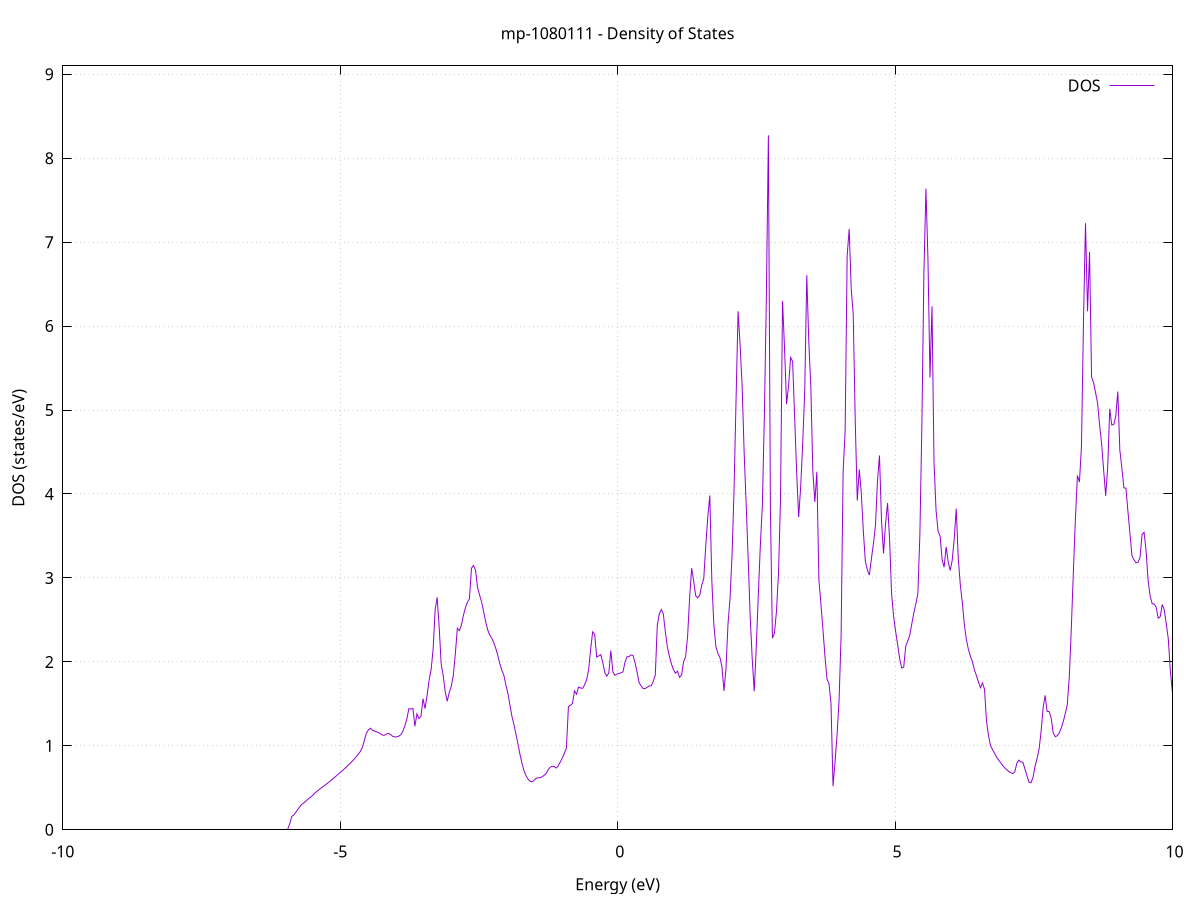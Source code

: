 set title 'mp-1080111 - Density of States'
set xlabel 'Energy (eV)'
set ylabel 'DOS (states/eV)'
set grid
set xrange [-10:10]
set yrange [0:9.100]
set xzeroaxis lt -1
set terminal png size 800,600
set output 'mp-1080111_dos_gnuplot.png'
plot '-' using 1:2 with lines title 'DOS'
-32.011400 0.000000
-31.975000 0.000000
-31.938600 0.000000
-31.902200 0.000000
-31.865800 0.000000
-31.829400 0.000000
-31.793000 0.000000
-31.756600 0.000000
-31.720200 0.000000
-31.683800 0.000000
-31.647300 0.000000
-31.610900 0.000000
-31.574500 0.000000
-31.538100 0.000000
-31.501700 0.000000
-31.465300 0.000000
-31.428900 0.000000
-31.392500 0.000000
-31.356100 0.000000
-31.319700 0.000000
-31.283300 0.000000
-31.246900 0.000000
-31.210500 0.000000
-31.174100 0.000000
-31.137700 0.000000
-31.101300 0.000000
-31.064900 0.000000
-31.028500 0.000000
-30.992100 0.000000
-30.955700 0.000000
-30.919300 0.000000
-30.882900 0.000000
-30.846500 0.000000
-30.810100 0.000000
-30.773700 0.000000
-30.737300 0.000000
-30.700900 0.000000
-30.664500 0.000000
-30.628100 0.000000
-30.591700 0.000000
-30.555300 0.000000
-30.518900 0.000000
-30.482500 0.000000
-30.446100 0.000000
-30.409700 0.000000
-30.373300 0.000000
-30.336800 0.000000
-30.300400 0.000000
-30.264000 0.000000
-30.227600 0.000000
-30.191200 0.000000
-30.154800 0.000000
-30.118400 0.000000
-30.082000 0.000000
-30.045600 0.000000
-30.009200 0.000000
-29.972800 0.000000
-29.936400 0.000000
-29.900000 0.000000
-29.863600 0.000000
-29.827200 0.000000
-29.790800 0.000000
-29.754400 0.000000
-29.718000 0.000000
-29.681600 0.000000
-29.645200 0.000000
-29.608800 0.000000
-29.572400 0.000000
-29.536000 0.000000
-29.499600 0.000000
-29.463200 0.000000
-29.426800 0.000000
-29.390400 0.000000
-29.354000 0.000000
-29.317600 0.000000
-29.281200 0.000000
-29.244800 0.000000
-29.208400 0.000000
-29.172000 0.000000
-29.135600 0.000000
-29.099200 0.000000
-29.062800 0.000000
-29.026400 0.000000
-28.989900 0.000000
-28.953500 0.000000
-28.917100 0.000000
-28.880700 0.000000
-28.844300 0.000000
-28.807900 0.000000
-28.771500 0.000000
-28.735100 0.000000
-28.698700 4.460700
-28.662300 36.982100
-28.625900 16.250400
-28.589500 0.000000
-28.553100 0.000000
-28.516700 0.000000
-28.480300 23.147600
-28.443900 67.668000
-28.407500 16.405400
-28.371100 25.901400
-28.334700 9.137800
-28.298300 0.000000
-28.261900 9.564100
-28.225500 26.684100
-28.189100 16.002500
-28.152700 33.105100
-28.116300 0.000000
-28.079900 0.000000
-28.043500 0.000000
-28.007100 0.000000
-27.970700 0.000000
-27.934300 0.000000
-27.897900 0.000000
-27.861500 0.000000
-27.825100 0.000000
-27.788700 0.000000
-27.752300 0.000000
-27.715900 0.000000
-27.679400 0.000000
-27.643000 0.000000
-27.606600 0.000000
-27.570200 0.000000
-27.533800 0.000000
-27.497400 0.000000
-27.461000 0.000000
-27.424600 0.000000
-27.388200 0.000000
-27.351800 0.000000
-27.315400 0.000000
-27.279000 0.000000
-27.242600 0.000000
-27.206200 0.000000
-27.169800 0.000000
-27.133400 0.000000
-27.097000 0.000000
-27.060600 0.000000
-27.024200 0.000000
-26.987800 0.000000
-26.951400 0.000000
-26.915000 0.000000
-26.878600 0.000000
-26.842200 0.000000
-26.805800 0.000000
-26.769400 0.000000
-26.733000 0.000000
-26.696600 0.000000
-26.660200 0.000000
-26.623800 0.000000
-26.587400 0.000000
-26.551000 0.000000
-26.514600 0.000000
-26.478200 0.000000
-26.441800 0.000000
-26.405400 0.000000
-26.369000 0.000000
-26.332500 0.000000
-26.296100 0.000000
-26.259700 0.000000
-26.223300 0.000000
-26.186900 0.000000
-26.150500 0.000000
-26.114100 0.000000
-26.077700 0.000000
-26.041300 0.000000
-26.004900 0.000000
-25.968500 0.000000
-25.932100 0.000000
-25.895700 0.000000
-25.859300 0.000000
-25.822900 0.000000
-25.786500 0.000000
-25.750100 0.000000
-25.713700 0.000000
-25.677300 0.000000
-25.640900 0.000000
-25.604500 0.000000
-25.568100 0.000000
-25.531700 0.000000
-25.495300 0.000000
-25.458900 0.000000
-25.422500 0.000000
-25.386100 0.000000
-25.349700 0.000000
-25.313300 0.000000
-25.276900 0.000000
-25.240500 0.000000
-25.204100 0.000000
-25.167700 0.000000
-25.131300 0.000000
-25.094900 0.000000
-25.058500 0.000000
-25.022000 0.000000
-24.985600 0.000000
-24.949200 0.000000
-24.912800 0.000000
-24.876400 0.000000
-24.840000 0.000000
-24.803600 0.000000
-24.767200 0.000000
-24.730800 0.000000
-24.694400 0.000000
-24.658000 0.000000
-24.621600 0.000000
-24.585200 0.000000
-24.548800 0.000000
-24.512400 0.000000
-24.476000 0.000000
-24.439600 0.000000
-24.403200 0.000000
-24.366800 0.000000
-24.330400 0.000000
-24.294000 0.000000
-24.257600 0.000000
-24.221200 0.000000
-24.184800 0.000000
-24.148400 0.000000
-24.112000 0.000000
-24.075600 0.000000
-24.039200 0.000000
-24.002800 0.000000
-23.966400 0.000000
-23.930000 0.000000
-23.893600 0.000000
-23.857200 0.000000
-23.820800 0.000000
-23.784400 0.000000
-23.748000 0.000000
-23.711500 0.000000
-23.675100 0.000000
-23.638700 0.000000
-23.602300 0.000000
-23.565900 0.000000
-23.529500 0.000000
-23.493100 0.000000
-23.456700 0.000000
-23.420300 0.000000
-23.383900 0.000000
-23.347500 0.000000
-23.311100 0.000000
-23.274700 0.000000
-23.238300 0.000000
-23.201900 0.000000
-23.165500 0.000000
-23.129100 0.000000
-23.092700 0.000000
-23.056300 0.000000
-23.019900 0.000000
-22.983500 0.000000
-22.947100 0.000000
-22.910700 0.000000
-22.874300 0.000000
-22.837900 0.000000
-22.801500 0.000000
-22.765100 0.000000
-22.728700 0.000000
-22.692300 0.000000
-22.655900 0.000000
-22.619500 0.000000
-22.583100 0.000000
-22.546700 0.000000
-22.510300 0.000000
-22.473900 0.000000
-22.437500 0.000000
-22.401100 0.000000
-22.364600 0.000000
-22.328200 0.000000
-22.291800 0.000000
-22.255400 0.000000
-22.219000 0.000000
-22.182600 0.000000
-22.146200 0.000000
-22.109800 0.000000
-22.073400 0.000000
-22.037000 0.000000
-22.000600 0.000000
-21.964200 0.000000
-21.927800 0.000000
-21.891400 0.000000
-21.855000 0.000000
-21.818600 0.000000
-21.782200 0.000000
-21.745800 0.000000
-21.709400 0.000000
-21.673000 0.000000
-21.636600 0.000000
-21.600200 0.000000
-21.563800 0.000000
-21.527400 0.000000
-21.491000 0.000000
-21.454600 0.000000
-21.418200 0.000000
-21.381800 0.000000
-21.345400 0.000000
-21.309000 0.000000
-21.272600 0.000000
-21.236200 0.000000
-21.199800 0.000000
-21.163400 0.000000
-21.127000 0.000000
-21.090600 0.000000
-21.054100 0.000000
-21.017700 0.000000
-20.981300 0.000000
-20.944900 0.000000
-20.908500 0.000000
-20.872100 0.000000
-20.835700 0.000000
-20.799300 0.000000
-20.762900 0.000000
-20.726500 0.000000
-20.690100 0.000000
-20.653700 0.000000
-20.617300 0.000000
-20.580900 0.000000
-20.544500 0.000000
-20.508100 0.000000
-20.471700 0.000000
-20.435300 0.000000
-20.398900 0.000000
-20.362500 0.000000
-20.326100 0.000000
-20.289700 0.000000
-20.253300 0.000000
-20.216900 0.000000
-20.180500 0.000000
-20.144100 0.000000
-20.107700 0.000000
-20.071300 0.000000
-20.034900 0.000000
-19.998500 0.000000
-19.962100 0.000000
-19.925700 0.000000
-19.889300 0.000000
-19.852900 0.000000
-19.816500 0.000000
-19.780100 0.000000
-19.743700 0.000000
-19.707200 0.000000
-19.670800 0.000000
-19.634400 0.000000
-19.598000 0.000000
-19.561600 0.000000
-19.525200 0.000000
-19.488800 0.000000
-19.452400 0.000000
-19.416000 0.000000
-19.379600 0.000000
-19.343200 0.000000
-19.306800 0.000000
-19.270400 0.000000
-19.234000 0.000000
-19.197600 0.000000
-19.161200 0.000000
-19.124800 0.000000
-19.088400 0.000000
-19.052000 0.000000
-19.015600 0.000000
-18.979200 0.000000
-18.942800 0.000000
-18.906400 0.000000
-18.870000 0.000000
-18.833600 0.000000
-18.797200 0.000000
-18.760800 0.000000
-18.724400 0.000000
-18.688000 0.000000
-18.651600 0.000000
-18.615200 0.000000
-18.578800 0.000000
-18.542400 0.000000
-18.506000 0.000000
-18.469600 0.000000
-18.433200 0.000000
-18.396700 0.000000
-18.360300 0.000000
-18.323900 0.000000
-18.287500 0.000000
-18.251100 0.000000
-18.214700 0.000000
-18.178300 0.000000
-18.141900 0.000000
-18.105500 0.000000
-18.069100 0.000000
-18.032700 0.000000
-17.996300 0.000000
-17.959900 0.000000
-17.923500 0.000000
-17.887100 0.000000
-17.850700 0.000000
-17.814300 0.000000
-17.777900 0.000000
-17.741500 0.000000
-17.705100 0.000000
-17.668700 0.000000
-17.632300 0.000000
-17.595900 0.000000
-17.559500 0.000000
-17.523100 0.000000
-17.486700 0.000000
-17.450300 0.000000
-17.413900 0.000000
-17.377500 0.000000
-17.341100 0.000000
-17.304700 0.000000
-17.268300 0.000000
-17.231900 0.000000
-17.195500 0.000000
-17.159100 0.000000
-17.122700 0.000000
-17.086300 0.000000
-17.049800 0.000000
-17.013400 0.000000
-16.977000 0.000000
-16.940600 0.000000
-16.904200 0.000000
-16.867800 0.000000
-16.831400 0.000000
-16.795000 0.000000
-16.758600 0.000000
-16.722200 0.000000
-16.685800 0.000000
-16.649400 0.000000
-16.613000 0.000000
-16.576600 0.000000
-16.540200 0.000000
-16.503800 0.000000
-16.467400 0.000000
-16.431000 0.000000
-16.394600 0.000000
-16.358200 0.000000
-16.321800 0.000000
-16.285400 0.000000
-16.249000 0.000000
-16.212600 0.000000
-16.176200 0.000000
-16.139800 0.000000
-16.103400 0.000000
-16.067000 0.000000
-16.030600 0.000000
-15.994200 0.000000
-15.957800 0.000000
-15.921400 0.000000
-15.885000 0.000000
-15.848600 0.000000
-15.812200 0.000000
-15.775800 0.000000
-15.739300 0.000000
-15.702900 0.000000
-15.666500 0.000000
-15.630100 0.000000
-15.593700 0.000000
-15.557300 0.000000
-15.520900 0.000000
-15.484500 0.000000
-15.448100 0.000000
-15.411700 0.000000
-15.375300 0.000000
-15.338900 0.000000
-15.302500 0.000000
-15.266100 0.000000
-15.229700 0.000000
-15.193300 0.000000
-15.156900 0.000000
-15.120500 0.000000
-15.084100 0.000000
-15.047700 0.000000
-15.011300 0.000000
-14.974900 0.000000
-14.938500 0.000000
-14.902100 0.000000
-14.865700 0.000000
-14.829300 0.000000
-14.792900 0.000000
-14.756500 0.000000
-14.720100 0.000000
-14.683700 0.000000
-14.647300 0.000000
-14.610900 0.000000
-14.574500 0.000000
-14.538100 0.000000
-14.501700 0.000000
-14.465300 0.000000
-14.428800 0.000000
-14.392400 0.000000
-14.356000 0.000000
-14.319600 0.000000
-14.283200 0.000000
-14.246800 0.000000
-14.210400 0.000000
-14.174000 0.000000
-14.137600 0.000000
-14.101200 0.000000
-14.064800 0.000000
-14.028400 0.000000
-13.992000 0.000000
-13.955600 0.000000
-13.919200 0.000000
-13.882800 0.000000
-13.846400 0.000000
-13.810000 0.000000
-13.773600 0.000000
-13.737200 0.000000
-13.700800 0.000000
-13.664400 0.000000
-13.628000 0.000000
-13.591600 0.000000
-13.555200 0.000000
-13.518800 0.000000
-13.482400 0.000000
-13.446000 0.000000
-13.409600 0.000000
-13.373200 0.000000
-13.336800 0.000000
-13.300400 0.000000
-13.264000 0.000000
-13.227600 0.000000
-13.191200 0.000000
-13.154800 0.000000
-13.118400 0.000000
-13.081900 0.000000
-13.045500 0.000000
-13.009100 0.000000
-12.972700 0.000000
-12.936300 0.000000
-12.899900 0.000000
-12.863500 0.000000
-12.827100 0.000000
-12.790700 0.000000
-12.754300 0.000000
-12.717900 0.000000
-12.681500 0.000000
-12.645100 0.000000
-12.608700 0.000000
-12.572300 0.000000
-12.535900 0.000000
-12.499500 0.000000
-12.463100 0.000000
-12.426700 0.000000
-12.390300 0.000000
-12.353900 0.000000
-12.317500 0.000000
-12.281100 0.000000
-12.244700 0.000000
-12.208300 0.000000
-12.171900 0.000000
-12.135500 0.000000
-12.099100 0.000000
-12.062700 0.000000
-12.026300 0.000000
-11.989900 0.000000
-11.953500 0.000000
-11.917100 0.000000
-11.880700 0.000000
-11.844300 0.000000
-11.807900 0.000000
-11.771400 0.000000
-11.735000 0.000000
-11.698600 0.000000
-11.662200 0.000000
-11.625800 0.000000
-11.589400 0.000000
-11.553000 0.000000
-11.516600 0.000000
-11.480200 0.000000
-11.443800 0.000000
-11.407400 0.000000
-11.371000 0.000000
-11.334600 0.000000
-11.298200 0.000000
-11.261800 0.000000
-11.225400 0.000000
-11.189000 0.000000
-11.152600 0.000000
-11.116200 0.000000
-11.079800 0.000000
-11.043400 0.000000
-11.007000 0.000000
-10.970600 0.000000
-10.934200 0.000000
-10.897800 0.000000
-10.861400 0.000000
-10.825000 0.000000
-10.788600 0.000000
-10.752200 0.000000
-10.715800 0.000000
-10.679400 0.000000
-10.643000 0.000000
-10.606600 0.000000
-10.570200 0.000000
-10.533800 0.000000
-10.497400 0.000000
-10.461000 0.000000
-10.424500 0.000000
-10.388100 0.000000
-10.351700 0.000000
-10.315300 0.000000
-10.278900 0.000000
-10.242500 0.000000
-10.206100 0.000000
-10.169700 0.000000
-10.133300 0.000000
-10.096900 0.000000
-10.060500 0.000000
-10.024100 0.000000
-9.987700 0.000000
-9.951300 0.000000
-9.914900 0.000000
-9.878500 0.000000
-9.842100 0.000000
-9.805700 0.000000
-9.769300 0.000000
-9.732900 0.000000
-9.696500 0.000000
-9.660100 0.000000
-9.623700 0.000000
-9.587300 0.000000
-9.550900 0.000000
-9.514500 0.000000
-9.478100 0.000000
-9.441700 0.000000
-9.405300 0.000000
-9.368900 0.000000
-9.332500 0.000000
-9.296100 0.000000
-9.259700 0.000000
-9.223300 0.000000
-9.186900 0.000000
-9.150500 0.000000
-9.114000 0.000000
-9.077600 0.000000
-9.041200 0.000000
-9.004800 0.000000
-8.968400 0.000000
-8.932000 0.000000
-8.895600 0.000000
-8.859200 0.000000
-8.822800 0.000000
-8.786400 0.000000
-8.750000 0.000000
-8.713600 0.000000
-8.677200 0.000000
-8.640800 0.000000
-8.604400 0.000000
-8.568000 0.000000
-8.531600 0.000000
-8.495200 0.000000
-8.458800 0.000000
-8.422400 0.000000
-8.386000 0.000000
-8.349600 0.000000
-8.313200 0.000000
-8.276800 0.000000
-8.240400 0.000000
-8.204000 0.000000
-8.167600 0.000000
-8.131200 0.000000
-8.094800 0.000000
-8.058400 0.000000
-8.022000 0.000000
-7.985600 0.000000
-7.949200 0.000000
-7.912800 0.000000
-7.876400 0.000000
-7.840000 0.000000
-7.803600 0.000000
-7.767100 0.000000
-7.730700 0.000000
-7.694300 0.000000
-7.657900 0.000000
-7.621500 0.000000
-7.585100 0.000000
-7.548700 0.000000
-7.512300 0.000000
-7.475900 0.000000
-7.439500 0.000000
-7.403100 0.000000
-7.366700 0.000000
-7.330300 0.000000
-7.293900 0.000000
-7.257500 0.000000
-7.221100 0.000000
-7.184700 0.000000
-7.148300 0.000000
-7.111900 0.000000
-7.075500 0.000000
-7.039100 0.000000
-7.002700 0.000000
-6.966300 0.000000
-6.929900 0.000000
-6.893500 0.000000
-6.857100 0.000000
-6.820700 0.000000
-6.784300 0.000000
-6.747900 0.000000
-6.711500 0.000000
-6.675100 0.000000
-6.638700 0.000000
-6.602300 0.000000
-6.565900 0.000000
-6.529500 0.000000
-6.493100 0.000000
-6.456600 0.000000
-6.420200 0.000000
-6.383800 0.000000
-6.347400 0.000000
-6.311000 0.000000
-6.274600 0.000000
-6.238200 0.000000
-6.201800 0.000000
-6.165400 0.000000
-6.129000 0.000000
-6.092600 0.000000
-6.056200 0.000000
-6.019800 0.000000
-5.983400 0.000000
-5.947000 0.005300
-5.910600 0.070600
-5.874200 0.157400
-5.837800 0.175100
-5.801400 0.208000
-5.765000 0.241800
-5.728600 0.273400
-5.692200 0.304500
-5.655800 0.319500
-5.619400 0.342000
-5.583000 0.363800
-5.546600 0.381000
-5.510200 0.402000
-5.473800 0.424500
-5.437400 0.447800
-5.401000 0.469200
-5.364600 0.486700
-5.328200 0.505500
-5.291800 0.523600
-5.255400 0.541000
-5.219000 0.559500
-5.182600 0.579100
-5.146100 0.599000
-5.109700 0.619300
-5.073300 0.640200
-5.036900 0.661500
-5.000500 0.682500
-4.964100 0.703600
-4.927700 0.724800
-4.891300 0.746800
-4.854900 0.769400
-4.818500 0.792800
-4.782100 0.818000
-4.745700 0.844500
-4.709300 0.872300
-4.672900 0.901300
-4.636500 0.934500
-4.600100 0.982400
-4.563700 1.068500
-4.527300 1.151600
-4.490900 1.190200
-4.454500 1.210300
-4.418100 1.184300
-4.381700 1.175900
-4.345300 1.166600
-4.308900 1.157400
-4.272500 1.143700
-4.236100 1.126200
-4.199700 1.127200
-4.163300 1.140900
-4.126900 1.148500
-4.090500 1.134600
-4.054100 1.113100
-4.017700 1.105400
-3.981300 1.106700
-3.944900 1.115500
-3.908500 1.132400
-3.872100 1.173700
-3.835700 1.235600
-3.799200 1.321600
-3.762800 1.442400
-3.726400 1.438900
-3.690000 1.445800
-3.653600 1.233800
-3.617200 1.380900
-3.580800 1.325100
-3.544400 1.352000
-3.508000 1.562000
-3.471600 1.443900
-3.435200 1.596900
-3.398800 1.778200
-3.362400 1.906300
-3.326000 2.146700
-3.289600 2.618400
-3.253200 2.769200
-3.216800 2.415900
-3.180400 1.975000
-3.144000 1.837800
-3.107600 1.643600
-3.071200 1.530900
-3.034800 1.636600
-2.998400 1.710700
-2.962000 1.838800
-2.925600 2.092300
-2.889200 2.400200
-2.852800 2.372100
-2.816400 2.436900
-2.780000 2.554700
-2.743600 2.645400
-2.707200 2.711500
-2.670800 2.753800
-2.634400 3.115800
-2.598000 3.148600
-2.561600 3.093400
-2.525200 2.886900
-2.488700 2.796500
-2.452300 2.717000
-2.415900 2.599700
-2.379500 2.481900
-2.343100 2.383700
-2.306700 2.319800
-2.270300 2.284100
-2.233900 2.232200
-2.197500 2.163200
-2.161100 2.078600
-2.124700 1.984000
-2.088300 1.899500
-2.051900 1.844900
-2.015500 1.727300
-1.979100 1.629200
-1.942700 1.490200
-1.906300 1.354600
-1.869900 1.256900
-1.833500 1.141300
-1.797100 1.023800
-1.760700 0.899900
-1.724300 0.791500
-1.687900 0.703300
-1.651500 0.644400
-1.615100 0.603700
-1.578700 0.577200
-1.542300 0.572000
-1.505900 0.587900
-1.469500 0.613500
-1.433100 0.619700
-1.396700 0.621100
-1.360300 0.631600
-1.323900 0.648700
-1.287500 0.672500
-1.251100 0.717000
-1.214700 0.746400
-1.178300 0.756800
-1.141800 0.752500
-1.105400 0.735500
-1.069000 0.764600
-1.032600 0.809200
-0.996200 0.857600
-0.959800 0.913700
-0.923400 0.974000
-0.887000 1.466300
-0.850600 1.483000
-0.814200 1.504900
-0.777800 1.654600
-0.741400 1.614700
-0.705000 1.699900
-0.668600 1.689300
-0.632200 1.684700
-0.595800 1.725900
-0.559400 1.788100
-0.523000 1.906000
-0.486600 2.151000
-0.450200 2.358100
-0.413800 2.328800
-0.377400 2.056100
-0.341000 2.070900
-0.304600 2.086200
-0.268200 1.994600
-0.231800 1.874300
-0.195400 1.829100
-0.159000 1.871000
-0.122600 2.135100
-0.086200 1.881400
-0.049800 1.839600
-0.013400 1.855700
0.023000 1.862400
0.059400 1.869600
0.095800 1.881000
0.132200 1.996800
0.168700 2.061200
0.205100 2.062600
0.241500 2.082700
0.277900 2.077100
0.314300 1.987900
0.350700 1.876000
0.387100 1.752200
0.423500 1.712100
0.459900 1.681600
0.496300 1.682800
0.532700 1.698000
0.569100 1.713100
0.605500 1.714700
0.641900 1.768000
0.678300 1.840300
0.714700 2.437300
0.751100 2.575000
0.787500 2.624000
0.823900 2.567200
0.860300 2.353500
0.896700 2.175900
0.933100 2.065200
0.969500 1.976100
1.005900 1.906600
1.042300 1.864200
1.078700 1.890000
1.115100 1.816600
1.151500 1.840700
1.187900 2.000900
1.224300 2.061600
1.260700 2.304100
1.297100 2.760000
1.333500 3.116300
1.369900 2.965700
1.406300 2.789200
1.442700 2.762800
1.479100 2.792600
1.515600 2.913700
1.552000 2.993400
1.588400 3.388100
1.624800 3.726100
1.661200 3.982800
1.697600 2.963300
1.734000 2.440800
1.770400 2.184500
1.806800 2.101500
1.843200 2.052600
1.879600 1.943400
1.916000 1.653800
1.952400 1.917700
1.988800 2.448000
2.025200 2.752900
2.061600 3.266600
2.098000 4.053800
2.134400 5.132900
2.170800 6.177000
2.207200 5.772800
2.243600 5.286300
2.280000 4.492700
2.316400 3.878300
2.352800 3.217300
2.389200 2.533400
2.425600 2.031500
2.462000 1.651200
2.498400 2.175600
2.534800 2.787300
2.571200 3.379600
2.607600 3.854500
2.644000 4.915500
2.680400 6.348000
2.716800 8.273000
2.753200 3.822400
2.789600 2.281900
2.826100 2.343000
2.862500 2.603600
2.898900 3.055400
2.935300 3.943900
2.971700 6.300600
3.008100 5.732200
3.044500 5.069700
3.080900 5.291200
3.117300 5.626700
3.153700 5.579100
3.190100 4.910300
3.226500 4.252300
3.262900 3.724900
3.299300 4.089900
3.335700 4.613000
3.372100 5.231700
3.408500 6.607000
3.444900 5.819000
3.481300 5.281100
3.517700 4.277500
3.554100 3.904900
3.590500 4.264400
3.626900 2.979700
3.663300 2.694300
3.699700 2.387800
3.736100 2.071400
3.772500 1.797800
3.808900 1.739500
3.845300 1.506100
3.881700 0.520700
3.918100 0.808900
3.954500 1.130000
3.990900 1.547500
4.027300 2.313500
4.063700 4.267800
4.100100 4.751300
4.136600 6.838800
4.173000 7.157200
4.209400 6.441500
4.245800 6.148600
4.282200 4.867000
4.318600 3.922500
4.355000 4.292900
4.391400 4.010400
4.427800 3.559200
4.464200 3.200400
4.500600 3.093000
4.537000 3.034500
4.573400 3.228300
4.609800 3.407500
4.646200 3.621400
4.682600 4.152100
4.719000 4.458900
4.755400 3.684100
4.791800 3.290100
4.828200 3.643000
4.864600 3.891700
4.901000 3.461900
4.937400 2.809100
4.973800 2.539300
5.010200 2.362400
5.046600 2.205600
5.083000 2.036100
5.119400 1.927000
5.155800 1.938300
5.192200 2.186500
5.228600 2.248600
5.265000 2.319300
5.301400 2.452500
5.337800 2.583000
5.374200 2.691100
5.410600 2.813300
5.447000 3.511100
5.483500 4.834100
5.519900 6.644300
5.556300 7.637500
5.592700 6.797100
5.629100 5.388100
5.665500 6.235100
5.701900 4.378300
5.738300 3.808400
5.774700 3.555000
5.811100 3.501500
5.847500 3.220700
5.883900 3.127700
5.920300 3.370400
5.956700 3.196100
5.993100 3.088300
6.029500 3.209100
6.065900 3.465000
6.102300 3.826300
6.138700 3.233800
6.175100 2.923900
6.211500 2.709900
6.247900 2.447900
6.284300 2.270100
6.320700 2.150400
6.357100 2.070000
6.393500 2.001200
6.429900 1.907100
6.466300 1.835300
6.502700 1.761900
6.539100 1.692600
6.575500 1.748900
6.611900 1.674500
6.648300 1.293000
6.684700 1.117300
6.721100 1.000800
6.757500 0.954200
6.794000 0.909300
6.830400 0.865500
6.866800 0.830200
6.903200 0.797900
6.939600 0.767100
6.976000 0.738800
7.012400 0.715000
7.048800 0.696000
7.085200 0.680600
7.121600 0.668900
7.158000 0.690200
7.194400 0.791800
7.230800 0.829600
7.267200 0.808800
7.303600 0.804300
7.340000 0.724600
7.376400 0.644600
7.412800 0.569200
7.449200 0.559800
7.485600 0.623500
7.522000 0.754400
7.558400 0.846600
7.594800 0.957400
7.631200 1.167100
7.667600 1.448400
7.704000 1.600500
7.740400 1.410000
7.776800 1.408400
7.813200 1.331300
7.849600 1.153000
7.886000 1.109300
7.922400 1.119500
7.958800 1.152800
7.995200 1.212600
8.031600 1.290000
8.068000 1.385200
8.104400 1.491700
8.140900 1.831400
8.177300 2.414200
8.213700 3.078000
8.250100 3.703100
8.286500 4.220000
8.322900 4.142800
8.359300 4.570500
8.395700 6.059000
8.432100 7.225900
8.468500 6.176900
8.504900 6.884500
8.541300 5.394700
8.577700 5.326100
8.614100 5.205400
8.650500 5.079200
8.686900 4.815600
8.723300 4.594600
8.759700 4.279800
8.796100 3.977800
8.832500 4.321000
8.868900 5.015500
8.905300 4.822100
8.941700 4.828300
8.978100 4.932100
9.014500 5.220100
9.050900 4.521800
9.087300 4.311200
9.123700 4.073500
9.160100 4.069800
9.196500 3.795600
9.232900 3.530200
9.269300 3.264600
9.305700 3.218000
9.342100 3.180500
9.378500 3.186100
9.414900 3.244400
9.451400 3.518000
9.487800 3.543400
9.524200 3.322200
9.560600 2.963700
9.597000 2.789000
9.633400 2.692800
9.669800 2.689600
9.706200 2.648700
9.742600 2.519800
9.779000 2.540100
9.815400 2.683800
9.851800 2.619300
9.888200 2.453300
9.924600 2.272200
9.961000 1.893100
9.997400 1.643600
10.033800 1.484800
10.070200 1.396600
10.106600 1.322900
10.143000 1.263000
10.179400 1.240900
10.215800 1.223900
10.252200 1.152100
10.288600 1.167300
10.325000 1.302100
10.361400 1.423600
10.397800 1.733400
10.434200 2.244600
10.470600 2.442700
10.507000 2.418000
10.543400 2.211900
10.579800 2.028600
10.616200 1.981900
10.652600 1.906900
10.689000 1.814000
10.725400 1.656200
10.761900 1.494300
10.798300 1.411200
10.834700 1.234500
10.871100 1.232300
10.907500 1.198600
10.943900 1.414800
10.980300 1.752400
11.016700 2.111700
11.053100 2.320700
11.089500 2.732100
11.125900 2.797100
11.162300 2.676100
11.198700 2.347100
11.235100 2.367800
11.271500 2.434100
11.307900 2.495500
11.344300 2.549900
11.380700 2.568800
11.417100 3.294000
11.453500 4.896400
11.489900 8.321700
11.526300 4.406000
11.562700 4.041100
11.599100 4.009000
11.635500 3.977300
11.671900 3.778500
11.708300 3.124400
11.744700 2.596000
11.781100 2.335100
11.817500 2.528800
11.853900 3.155400
11.890300 3.923900
11.926700 3.770000
11.963100 3.607800
11.999500 3.128800
12.035900 2.825000
12.072300 2.488700
12.108800 2.197600
12.145200 1.952700
12.181600 1.801500
12.218000 1.686400
12.254400 1.785000
12.290800 1.767600
12.327200 1.759200
12.363600 1.689100
12.400000 1.680100
12.436400 1.705900
12.472800 1.743100
12.509200 1.737900
12.545600 1.712200
12.582000 1.726200
12.618400 1.693500
12.654800 1.583900
12.691200 1.593900
12.727600 1.595200
12.764000 1.585400
12.800400 1.663900
12.836800 1.726900
12.873200 1.856000
12.909600 1.965500
12.946000 2.027100
12.982400 1.967100
13.018800 1.960500
13.055200 2.017800
13.091600 2.037000
13.128000 2.018800
13.164400 1.962300
13.200800 1.955500
13.237200 1.879700
13.273600 1.783900
13.310000 1.744900
13.346400 1.648100
13.382800 1.594500
13.419300 1.654600
13.455700 1.762200
13.492100 1.558600
13.528500 1.466100
13.564900 1.473100
13.601300 1.493200
13.637700 1.506800
13.674100 1.526800
13.710500 1.429100
13.746900 1.610900
13.783300 1.845400
13.819700 2.182700
13.856100 2.643200
13.892500 2.396200
13.928900 2.340400
13.965300 2.228600
14.001700 2.119500
14.038100 2.063800
14.074500 2.099200
14.110900 2.221900
14.147300 2.331200
14.183700 2.402400
14.220100 2.641100
14.256500 2.852000
14.292900 3.017000
14.329300 2.864000
14.365700 2.874200
14.402100 2.894200
14.438500 3.019300
14.474900 3.313600
14.511300 4.362000
14.547700 4.397200
14.584100 4.354000
14.620500 4.262100
14.656900 3.544300
14.693300 2.855400
14.729700 2.663500
14.766200 3.097300
14.802600 4.131900
14.839000 4.993500
14.875400 5.075300
14.911800 4.507700
14.948200 4.120700
14.984600 4.013100
15.021000 3.493100
15.057400 3.179600
15.093800 2.841100
15.130200 2.621000
15.166600 2.309200
15.203000 2.201300
15.239400 2.144000
15.275800 2.113800
15.312200 2.071100
15.348600 2.062900
15.385000 2.012100
15.421400 1.920500
15.457800 1.874900
15.494200 1.837000
15.530600 1.939000
15.567000 3.078600
15.603400 3.621900
15.639800 3.496000
15.676200 3.713100
15.712600 3.770300
15.749000 3.817200
15.785400 3.742800
15.821800 3.514200
15.858200 3.384600
15.894600 3.246500
15.931000 3.042100
15.967400 2.868000
16.003800 2.800100
16.040200 2.872400
16.076700 3.184000
16.113100 3.971100
16.149500 4.657700
16.185900 3.677600
16.222300 3.412800
16.258700 3.351200
16.295100 3.386800
16.331500 3.644900
16.367900 4.091000
16.404300 4.725400
16.440700 4.371100
16.477100 3.503400
16.513500 3.264200
16.549900 3.339400
16.586300 3.295200
16.622700 3.066000
16.659100 2.903800
16.695500 2.696200
16.731900 2.446900
16.768300 2.338500
16.804700 2.306600
16.841100 2.296400
16.877500 2.329600
16.913900 2.413000
16.950300 2.670100
16.986700 2.852400
17.023100 3.142800
17.059500 3.072100
17.095900 3.106600
17.132300 3.199700
17.168700 3.253200
17.205100 3.278600
17.241500 3.344400
17.277900 3.531200
17.314300 3.690100
17.350700 3.772500
17.387100 3.825500
17.423600 4.294000
17.460000 4.068300
17.496400 3.886000
17.532800 3.902000
17.569200 4.144000
17.605600 4.113700
17.642000 4.107500
17.678400 4.124900
17.714800 4.418900
17.751200 4.711000
17.787600 4.640400
17.824000 4.473100
17.860400 4.458400
17.896800 4.383800
17.933200 4.249900
17.969600 3.837500
18.006000 3.473600
18.042400 3.424800
18.078800 3.707000
18.115200 3.851300
18.151600 3.976700
18.188000 3.866800
18.224400 3.954800
18.260800 4.093400
18.297200 4.018200
18.333600 3.986800
18.370000 3.919100
18.406400 3.784800
18.442800 3.663600
18.479200 3.512200
18.515600 3.370200
18.552000 3.296000
18.588400 3.388700
18.624800 3.306100
18.661200 3.092300
18.697600 2.958200
18.734100 2.857300
18.770500 2.765800
18.806900 2.690300
18.843300 2.635400
18.879700 2.613600
18.916100 2.601200
18.952500 2.584700
18.988900 2.606100
19.025300 2.703800
19.061700 2.805600
19.098100 2.897100
19.134500 2.911600
19.170900 3.038500
19.207300 3.287200
19.243700 3.346200
19.280100 3.319100
19.316500 3.226900
19.352900 3.275600
19.389300 3.263100
19.425700 3.218800
19.462100 3.201500
19.498500 3.281200
19.534900 3.185400
19.571300 2.985700
19.607700 2.798600
19.644100 2.810600
19.680500 2.399600
19.716900 2.301800
19.753300 2.310300
19.789700 2.524200
19.826100 3.286700
19.862500 3.415500
19.898900 3.550800
19.935300 3.212400
19.971700 3.073900
20.008100 3.138000
20.044600 3.267800
20.081000 3.211600
20.117400 3.081100
20.153800 2.999700
20.190200 3.012800
20.226600 3.008600
20.263000 2.800100
20.299400 2.575700
20.335800 2.500400
20.372200 2.426700
20.408600 2.381200
20.445000 2.369400
20.481400 2.408400
20.517800 2.490500
20.554200 2.466100
20.590600 2.375000
20.627000 2.299000
20.663400 2.177600
20.699800 2.015700
20.736200 1.918700
20.772600 1.907300
20.809000 2.266500
20.845400 2.605100
20.881800 2.470200
20.918200 2.320500
20.954600 2.152100
20.991000 1.977900
21.027400 1.880500
21.063800 1.908400
21.100200 1.988700
21.136600 2.097200
21.173000 2.212900
21.209400 2.377200
21.245800 2.578100
21.282200 2.661800
21.318600 2.621100
21.355000 2.536400
21.391500 2.388500
21.427900 2.359600
21.464300 2.283600
21.500700 2.230100
21.537100 2.320000
21.573500 2.120600
21.609900 2.157200
21.646300 2.264900
21.682700 2.207800
21.719100 2.261500
21.755500 2.250100
21.791900 2.337900
21.828300 2.429900
21.864700 2.441700
21.901100 2.450500
21.937500 2.435100
21.973900 2.426300
22.010300 2.476500
22.046700 2.420900
22.083100 2.417800
22.119500 2.481500
22.155900 2.587100
22.192300 2.849600
22.228700 2.854000
22.265100 2.864300
22.301500 2.743200
22.337900 2.758300
22.374300 2.833100
22.410700 3.007900
22.447100 3.122800
22.483500 3.149100
22.519900 3.079100
22.556300 3.139500
22.592700 3.214800
22.629100 3.250600
22.665500 3.201600
22.702000 3.069900
22.738400 3.045300
22.774800 3.132200
22.811200 3.342900
22.847600 3.479400
22.884000 3.624700
22.920400 3.407700
22.956800 3.376500
22.993200 3.078700
23.029600 2.999100
23.066000 3.113300
23.102400 3.237400
23.138800 3.317700
23.175200 3.525100
23.211600 3.581900
23.248000 3.487700
23.284400 3.461900
23.320800 3.498800
23.357200 3.302800
23.393600 3.433100
23.430000 3.563200
23.466400 3.676100
23.502800 3.774500
23.539200 4.080500
23.575600 4.797200
23.612000 6.000000
23.648400 8.076100
23.684800 42.030700
23.721200 8.838800
23.757600 6.297700
23.794000 4.884500
23.830400 4.230700
23.866800 3.890600
23.903200 3.570100
23.939600 3.270900
23.976000 3.101500
24.012400 2.910700
24.048900 2.743300
24.085300 2.585300
24.121700 2.438200
24.158100 2.323700
24.194500 2.229100
24.230900 2.173600
24.267300 2.184900
24.303700 2.231100
24.340100 2.259200
24.376500 2.305400
24.412900 2.427200
24.449300 2.565500
24.485700 2.623100
24.522100 2.664900
24.558500 2.691400
24.594900 2.481600
24.631300 2.415100
24.667700 2.369200
24.704100 2.326300
24.740500 2.334500
24.776900 2.435400
24.813300 2.661800
24.849700 2.730700
24.886100 2.823600
24.922500 2.965700
24.958900 3.236900
24.995300 3.390800
25.031700 3.477100
25.068100 3.546300
25.104500 3.644500
25.140900 3.740600
25.177300 3.608400
25.213700 3.463000
25.250100 3.417200
25.286500 3.410600
25.322900 3.334200
25.359400 3.080900
25.395800 3.354500
25.432200 3.885600
25.468600 4.017600
25.505000 4.099300
25.541400 4.093000
25.577800 4.076500
25.614200 4.768100
25.650600 5.071700
25.687000 5.290500
25.723400 5.145300
25.759800 4.907900
25.796200 4.417800
25.832600 4.403700
25.869000 4.545400
25.905400 4.664000
25.941800 4.807300
25.978200 4.440600
26.014600 4.596200
26.051000 4.482900
26.087400 4.573300
26.123800 4.590500
26.160200 4.596800
26.196600 4.742600
26.233000 5.055300
26.269400 5.357600
26.305800 5.625700
26.342200 5.729500
26.378600 5.703500
26.415000 5.703000
26.451400 5.332000
26.487800 5.002500
26.524200 4.618800
26.560600 4.527800
26.597000 4.584000
26.633400 4.342600
26.669800 4.404900
26.706300 4.685700
26.742700 5.081500
26.779100 4.565300
26.815500 4.114400
26.851900 3.569600
26.888300 3.327900
26.924700 3.377700
26.961100 3.101500
26.997500 2.777600
27.033900 2.544600
27.070300 2.637200
27.106700 2.528500
27.143100 2.632100
27.179500 2.803100
27.215900 2.797900
27.252300 2.924300
27.288700 2.982900
27.325100 2.890500
27.361500 2.817900
27.397900 2.939400
27.434300 2.644600
27.470700 2.535600
27.507100 2.492200
27.543500 2.283700
27.579900 2.191600
27.616300 1.772800
27.652700 1.844900
27.689100 1.782900
27.725500 1.780900
27.761900 1.925700
27.798300 2.106500
27.834700 2.314300
27.871100 2.516000
27.907500 2.623700
27.943900 2.898100
27.980300 2.810200
28.016800 2.738500
28.053200 2.650200
28.089600 2.539100
28.126000 2.370200
28.162400 2.397000
28.198800 2.267100
28.235200 2.089000
28.271600 2.015600
28.308000 1.886500
28.344400 1.717400
28.380800 1.621300
28.417200 1.611700
28.453600 1.558600
28.490000 1.469000
28.526400 1.388900
28.562800 1.344600
28.599200 1.236700
28.635600 1.143200
28.672000 1.095300
28.708400 1.064100
28.744800 1.072800
28.781200 1.074400
28.817600 1.014500
28.854000 0.975200
28.890400 0.938900
28.926800 0.905700
28.963200 0.875800
28.999600 0.855600
29.036000 0.850400
29.072400 0.845600
29.108800 0.842400
29.145200 0.866600
29.181600 0.864100
29.218000 0.856800
29.254400 0.850100
29.290800 0.844500
29.327300 0.830000
29.363700 0.841200
29.400100 0.836100
29.436500 0.827500
29.472900 0.822300
29.509300 0.820700
29.545700 0.832600
29.582100 0.842900
29.618500 0.850800
29.654900 0.861300
29.691300 0.875500
29.727700 0.887800
29.764100 0.896500
29.800500 0.899800
29.836900 0.883300
29.873300 0.882200
29.909700 0.830400
29.946100 0.789000
29.982500 0.816900
30.018900 0.919700
30.055300 1.051300
30.091700 1.161600
30.128100 1.247500
30.164500 1.309400
30.200900 1.406500
30.237300 1.381700
30.273700 1.315600
30.310100 1.282000
30.346500 1.303600
30.382900 1.378500
30.419300 1.425400
30.455700 1.558600
30.492100 1.807700
30.528500 2.007800
30.564900 2.200200
30.601300 2.507900
30.637700 2.930300
30.674200 2.556700
30.710600 2.537900
30.747000 2.626100
30.783400 2.838400
30.819800 3.070600
30.856200 3.522700
30.892600 3.333900
30.929000 3.718100
30.965400 3.945000
31.001800 3.515400
31.038200 3.443200
31.074600 3.516700
31.111000 3.371200
31.147400 3.542300
31.183800 2.783400
31.220200 2.474800
31.256600 2.324400
31.293000 2.226400
31.329400 2.177900
31.365800 2.213100
31.402200 2.247300
31.438600 2.284700
31.475000 2.313400
31.511400 2.363900
31.547800 2.675600
31.584200 2.816200
31.620600 2.986000
31.657000 3.150300
31.693400 3.257000
31.729800 3.071100
31.766200 3.166200
31.802600 3.167100
31.839000 3.382200
31.875400 3.679400
31.911800 3.604300
31.948200 3.733300
31.984700 3.802800
32.021100 3.910600
32.057500 3.956600
32.093900 4.043700
32.130300 3.894200
32.166700 3.642600
32.203100 3.347200
32.239500 3.125200
32.275900 2.884300
32.312300 2.799300
32.348700 2.810700
32.385100 2.824400
32.421500 2.777200
32.457900 2.711100
32.494300 2.697700
32.530700 2.691000
32.567100 2.735300
32.603500 2.828200
32.639900 2.850600
32.676300 3.058800
32.712700 2.893800
32.749100 2.915600
32.785500 3.001700
32.821900 3.094200
32.858300 3.102900
32.894700 2.979000
32.931100 3.052400
32.967500 3.621800
33.003900 3.730100
33.040300 4.023300
33.076700 4.191000
33.113100 4.241300
33.149500 4.133000
33.185900 3.974200
33.222300 4.021500
33.258700 3.944700
33.295100 3.859400
33.331600 3.844800
33.368000 3.754000
33.404400 3.653200
33.440800 3.690100
33.477200 3.753200
33.513600 3.832100
33.550000 3.622300
33.586400 3.474200
33.622800 3.274700
33.659200 3.236800
33.695600 2.976200
33.732000 2.883400
33.768400 2.904000
33.804800 2.924400
33.841200 3.083700
33.877600 3.163800
33.914000 3.070300
33.950400 3.254600
33.986800 3.450300
34.023200 3.390000
34.059600 3.419800
34.096000 3.445300
34.132400 3.456900
34.168800 3.583000
34.205200 3.947500
34.241600 3.808200
34.278000 3.605100
34.314400 3.615300
34.350800 3.938000
34.387200 4.334300
34.423600 4.418700
34.460000 4.398100
34.496400 4.333000
34.532800 4.067500
34.569200 3.693000
34.605600 3.493200
34.642100 3.281900
34.678500 3.276600
34.714900 4.080100
34.751300 4.346500
34.787700 4.484300
34.824100 4.585900
34.860500 4.490600
34.896900 4.050900
34.933300 3.741000
34.969700 3.503900
35.006100 3.290400
35.042500 3.369700
35.078900 3.198100
35.115300 3.191100
35.151700 3.014800
35.188100 2.987100
35.224500 3.121000
35.260900 3.296100
35.297300 3.478300
35.333700 3.541800
35.370100 3.521600
35.406500 3.412900
35.442900 3.535600
35.479300 3.589100
35.515700 3.472100
35.552100 3.501900
35.588500 3.560700
35.624900 3.303000
35.661300 2.984100
35.697700 2.895600
35.734100 2.570700
35.770500 2.416900
35.806900 2.299900
35.843300 2.039200
35.879700 1.957200
35.916100 1.930500
35.952500 1.789600
35.989000 1.550600
36.025400 1.335600
36.061800 1.206000
36.098200 1.089400
36.134600 0.981000
36.171000 0.902200
36.207400 0.809100
36.243800 0.716900
36.280200 0.587000
36.316600 0.458600
36.353000 0.363700
36.389400 0.308600
36.425800 0.280200
36.462200 0.255100
36.498600 0.233400
36.535000 0.220600
36.571400 0.217100
36.607800 0.209000
36.644200 0.192600
36.680600 0.173700
36.717000 0.154300
36.753400 0.134200
36.789800 0.113600
36.826200 0.094200
36.862600 0.098400
36.899000 0.093300
36.935400 0.080900
36.971800 0.066700
37.008200 0.047900
37.044600 0.027300
37.081000 0.022900
37.117400 0.019000
37.153800 0.015400
37.190200 0.012200
37.226600 0.009400
37.263000 0.006900
37.299500 0.004800
37.335900 0.003100
37.372300 0.001800
37.408700 0.000800
37.445100 0.000200
37.481500 0.000000
37.517900 0.000000
37.554300 0.000000
37.590700 0.000000
37.627100 0.000000
37.663500 0.000000
37.699900 0.000000
37.736300 0.000000
37.772700 0.000000
37.809100 0.000000
37.845500 0.000000
37.881900 0.000000
37.918300 0.000000
37.954700 0.000000
37.991100 0.000000
38.027500 0.000000
38.063900 0.000000
38.100300 0.000000
38.136700 0.000000
38.173100 0.000000
38.209500 0.000000
38.245900 0.000000
38.282300 0.000000
38.318700 0.000000
38.355100 0.000000
38.391500 0.000000
38.427900 0.000000
38.464300 0.000000
38.500700 0.000000
38.537100 0.000000
38.573500 0.000000
38.610000 0.000000
38.646400 0.000000
38.682800 0.000000
38.719200 0.000000
38.755600 0.000000
38.792000 0.000000
38.828400 0.000000
38.864800 0.000000
38.901200 0.000000
38.937600 0.000000
38.974000 0.000000
39.010400 0.000000
39.046800 0.000000
39.083200 0.000000
39.119600 0.000000
39.156000 0.000000
39.192400 0.000000
39.228800 0.000000
39.265200 0.000000
39.301600 0.000000
39.338000 0.000000
39.374400 0.000000
39.410800 0.000000
39.447200 0.000000
39.483600 0.000000
39.520000 0.000000
39.556400 0.000000
39.592800 0.000000
39.629200 0.000000
39.665600 0.000000
39.702000 0.000000
39.738400 0.000000
39.774800 0.000000
39.811200 0.000000
39.847600 0.000000
39.884000 0.000000
39.920400 0.000000
39.956900 0.000000
39.993300 0.000000
40.029700 0.000000
40.066100 0.000000
40.102500 0.000000
40.138900 0.000000
40.175300 0.000000
40.211700 0.000000
40.248100 0.000000
40.284500 0.000000
40.320900 0.000000
40.357300 0.000000
40.393700 0.000000
40.430100 0.000000
40.466500 0.000000
40.502900 0.000000
40.539300 0.000000
40.575700 0.000000
40.612100 0.000000
40.648500 0.000000
40.684900 0.000000
40.721300 0.000000
40.757700 0.000000
40.794100 0.000000
e

